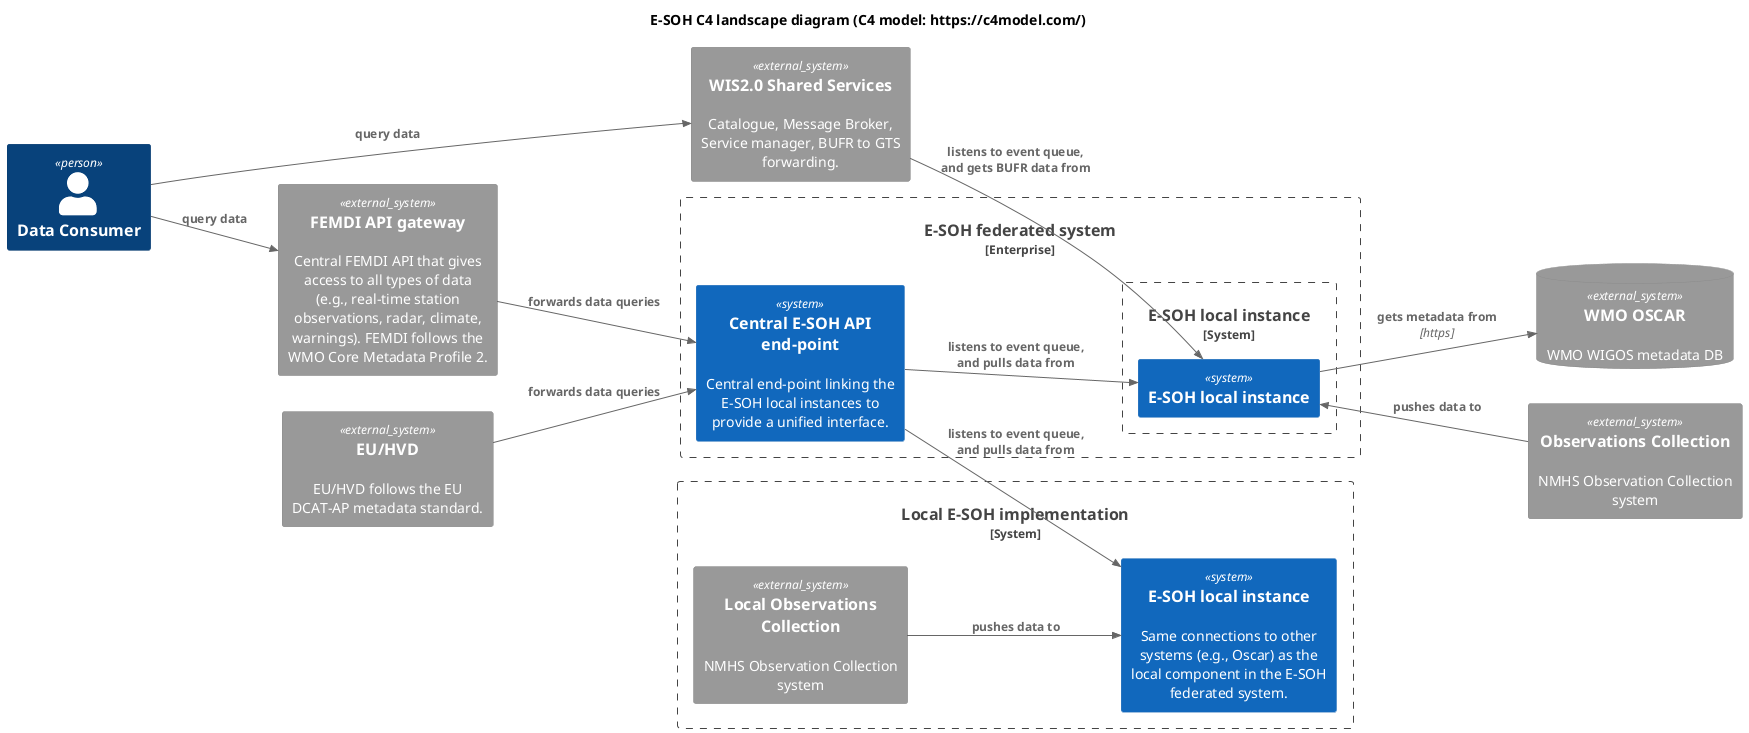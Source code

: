 @startuml "E-SOH-C4-landscape-diagram"

!include <C4/C4_Container>

'!include https://raw.githubusercontent.com/plantuml-stdlib/C4-PlantUML/master/C4_Context.puml
' or use local:
'!include C4_Context.puml

'LAYOUT_TOP_DOWN()
LAYOUT_LEFT_RIGHT()
'LAYOUT_AS_SKETCH()
'LAYOUT_WITH_LEGEND()

title E-SOH C4 landscape diagram (C4 model: https://c4model.com/)

'AddElementTag("microService", $shape=EightSidedShape(), $bgColor="CornflowerBlue", $fontColor="white", $legendText="micro service\neight sided")


Person(consumer, "Data Consumer")

System_Ext(hvd, "EU/HVD", "EU/HVD follows the EU DCAT-AP metadata standard.")

System_Ext("femdigw", "FEMDI API gateway", "Central FEMDI API that gives access to all types of data (e.g., real-time station observations, radar, climate, warnings). FEMDI follows the WMO Core Metadata Profile 2.")

Enterprise_Boundary(esoh_all, "E-SOH federated system"){
  System(centralapi, "Central E-SOH API end-point", "Central end-point linking the E-SOH local instances to provide a unified interface.")

  System_Boundary(esoh_fed, "E-SOH local instance"){
    System(esoh, "E-SOH local instance", "")
  }
}

System_Ext(wis2shared, "WIS2.0 Shared Services", "Catalogue, Message Broker, Service manager, BUFR to GTS forwarding.")
'System_Ext(wis2gts, "WMO WIS2.0 GTS relay", "Relay the BUFR files into GTS.")

System_Boundary(esoh_local_implementation, "Local E-SOH implementation"){
    System_Ext(obscoll_local,"Local Observations Collection", "NMHS Observation Collection system")
    System(esoh_local, "E-SOH local instance", "Same connections to other systems (e.g., Oscar) as the local component in the E-SOH federated system.")
}

SystemDb_Ext(oscar, "WMO OSCAR", "WMO WIGOS metadata DB")
System_Ext(obscoll,"Observations Collection", "NMHS Observation Collection system")

Rel_U(obscoll, esoh, "pushes data to")

Rel(obscoll_local, esoh_local, "pushes data to")


Rel(wis2shared, esoh, "listens to event queue, and gets BUFR data from")
Rel(esoh, oscar, "gets metadata from", "https")

Rel(consumer, wis2shared ,"query data")
Rel("consumer", "femdigw","query data")
Rel(femdigw, centralapi, "forwards data queries")
Rel(hvd, centralapi, "forwards data queries")
Rel(centralapi, esoh_local, "listens to event queue, and pulls data from")
Rel(centralapi, esoh, "listens to event queue, and pulls data from")


'layout:
'Lay_U("oscar", "obscoll")
'Lay_L("obscoll","esoh")

@enduml
